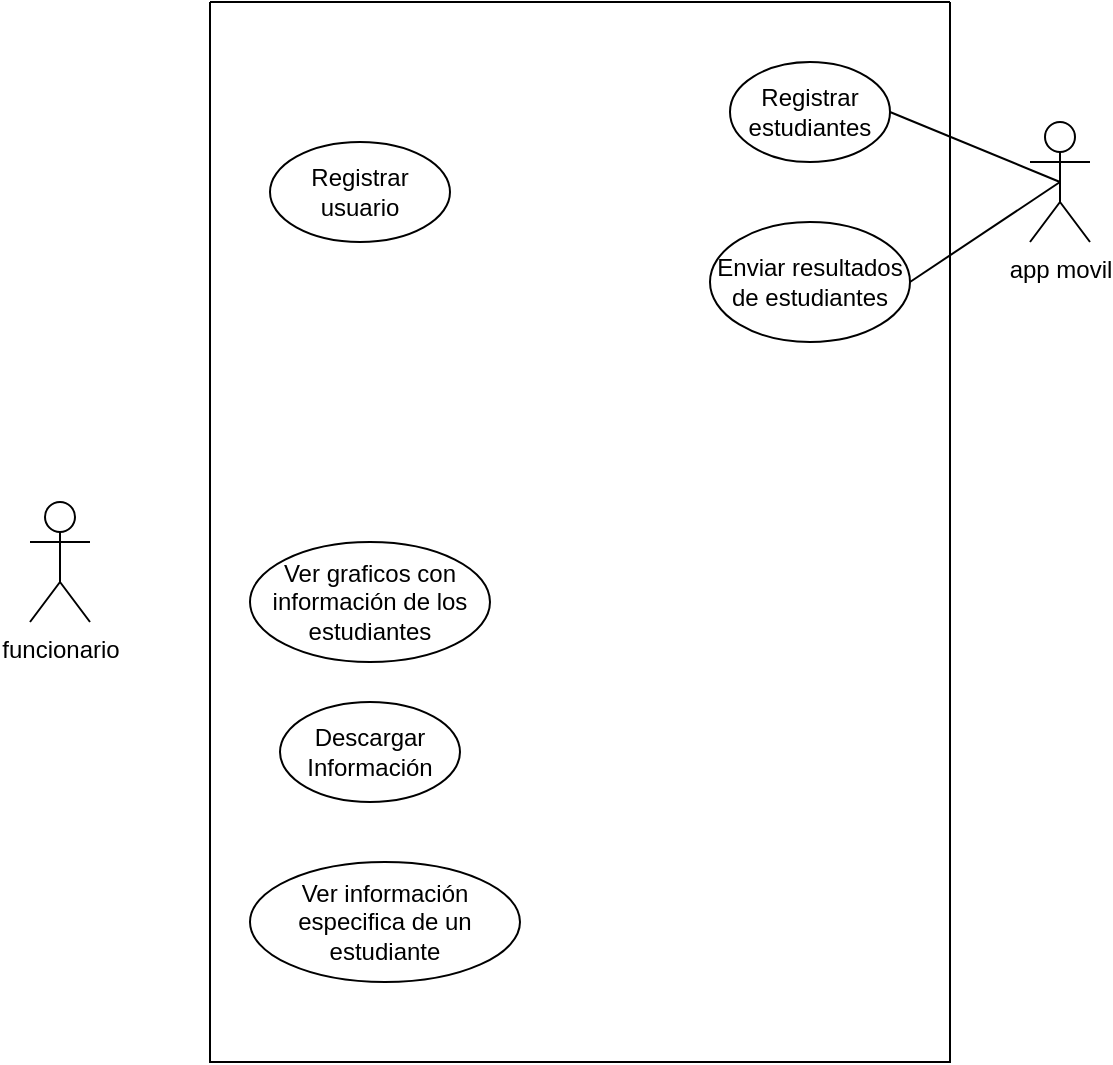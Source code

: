 <mxfile version="24.5.5" type="device" pages="4">
  <diagram name="Casos de Uso" id="rwVqQcGSeMi6LIKSYKp5">
    <mxGraphModel dx="1434" dy="754" grid="1" gridSize="10" guides="1" tooltips="1" connect="1" arrows="1" fold="1" page="1" pageScale="1" pageWidth="850" pageHeight="1100" math="0" shadow="0">
      <root>
        <mxCell id="0" />
        <mxCell id="1" parent="0" />
        <mxCell id="Yo0diX8_wTfVSnEAWruE-1" value="app movil&lt;br&gt;" style="shape=umlActor;verticalLabelPosition=bottom;verticalAlign=top;html=1;outlineConnect=0;" parent="1" vertex="1">
          <mxGeometry x="650" y="90" width="30" height="60" as="geometry" />
        </mxCell>
        <mxCell id="Yo0diX8_wTfVSnEAWruE-3" value="funcionario&lt;br&gt;" style="shape=umlActor;verticalLabelPosition=bottom;verticalAlign=top;html=1;outlineConnect=0;" parent="1" vertex="1">
          <mxGeometry x="150" y="280" width="30" height="60" as="geometry" />
        </mxCell>
        <mxCell id="Yo0diX8_wTfVSnEAWruE-4" value="" style="swimlane;startSize=0;" parent="1" vertex="1">
          <mxGeometry x="240" y="30" width="370" height="530" as="geometry" />
        </mxCell>
        <mxCell id="Yo0diX8_wTfVSnEAWruE-6" value="Registrar estudiantes" style="ellipse;whiteSpace=wrap;html=1;" parent="Yo0diX8_wTfVSnEAWruE-4" vertex="1">
          <mxGeometry x="260" y="30" width="80" height="50" as="geometry" />
        </mxCell>
        <mxCell id="Yo0diX8_wTfVSnEAWruE-7" value="Enviar resultados de estudiantes" style="ellipse;whiteSpace=wrap;html=1;" parent="Yo0diX8_wTfVSnEAWruE-4" vertex="1">
          <mxGeometry x="250" y="110" width="100" height="60" as="geometry" />
        </mxCell>
        <mxCell id="Yo0diX8_wTfVSnEAWruE-10" value="Registrar&lt;div&gt;usuario&lt;/div&gt;" style="ellipse;whiteSpace=wrap;html=1;" parent="Yo0diX8_wTfVSnEAWruE-4" vertex="1">
          <mxGeometry x="30" y="70" width="90" height="50" as="geometry" />
        </mxCell>
        <mxCell id="bxYPeCpVYEwiYOKak1IT-2" value="Ver graficos con información de los estudiantes" style="ellipse;whiteSpace=wrap;html=1;" vertex="1" parent="Yo0diX8_wTfVSnEAWruE-4">
          <mxGeometry x="20" y="270" width="120" height="60" as="geometry" />
        </mxCell>
        <mxCell id="bxYPeCpVYEwiYOKak1IT-3" value="Descargar Información" style="ellipse;whiteSpace=wrap;html=1;" vertex="1" parent="Yo0diX8_wTfVSnEAWruE-4">
          <mxGeometry x="35" y="350" width="90" height="50" as="geometry" />
        </mxCell>
        <mxCell id="bxYPeCpVYEwiYOKak1IT-4" value="Ver información especifica de un estudiante" style="ellipse;whiteSpace=wrap;html=1;" vertex="1" parent="Yo0diX8_wTfVSnEAWruE-4">
          <mxGeometry x="20" y="430" width="135" height="60" as="geometry" />
        </mxCell>
        <mxCell id="Yo0diX8_wTfVSnEAWruE-8" value="" style="endArrow=none;html=1;rounded=0;entryX=0.5;entryY=0.5;entryDx=0;entryDy=0;entryPerimeter=0;exitX=1;exitY=0.5;exitDx=0;exitDy=0;" parent="1" source="Yo0diX8_wTfVSnEAWruE-7" target="Yo0diX8_wTfVSnEAWruE-1" edge="1">
          <mxGeometry width="50" height="50" relative="1" as="geometry">
            <mxPoint x="440" y="250" as="sourcePoint" />
            <mxPoint x="490" y="200" as="targetPoint" />
          </mxGeometry>
        </mxCell>
        <mxCell id="Yo0diX8_wTfVSnEAWruE-9" value="" style="endArrow=none;html=1;rounded=0;entryX=0.5;entryY=0.5;entryDx=0;entryDy=0;entryPerimeter=0;exitX=1;exitY=0.5;exitDx=0;exitDy=0;" parent="1" source="Yo0diX8_wTfVSnEAWruE-6" target="Yo0diX8_wTfVSnEAWruE-1" edge="1">
          <mxGeometry width="50" height="50" relative="1" as="geometry">
            <mxPoint x="600" y="190" as="sourcePoint" />
            <mxPoint x="675" y="130" as="targetPoint" />
          </mxGeometry>
        </mxCell>
      </root>
    </mxGraphModel>
  </diagram>
  <diagram id="D9-TyB2NkuLLYHnGqgeJ" name="MER">
    <mxGraphModel dx="1367" dy="317" grid="1" gridSize="10" guides="1" tooltips="1" connect="1" arrows="1" fold="1" page="1" pageScale="1" pageWidth="827" pageHeight="1169" math="0" shadow="0">
      <root>
        <mxCell id="0" />
        <mxCell id="1" parent="0" />
        <mxCell id="_tTiy5UMwJFDo4vPP5Ci-2" value="Estudiante" style="rounded=1;whiteSpace=wrap;html=1;" vertex="1" parent="1">
          <mxGeometry x="320" y="325" width="100" height="40" as="geometry" />
        </mxCell>
        <mxCell id="_tTiy5UMwJFDo4vPP5Ci-3" value="App" style="rounded=1;whiteSpace=wrap;html=1;" vertex="1" parent="1">
          <mxGeometry x="650" y="325" width="100" height="40" as="geometry" />
        </mxCell>
        <mxCell id="_tTiy5UMwJFDo4vPP5Ci-4" value="Capitulo" style="rounded=1;whiteSpace=wrap;html=1;" vertex="1" parent="1">
          <mxGeometry x="980" y="325" width="100" height="40" as="geometry" />
        </mxCell>
        <mxCell id="_tTiy5UMwJFDo4vPP5Ci-6" value="Pregunta" style="rounded=1;whiteSpace=wrap;html=1;" vertex="1" parent="1">
          <mxGeometry x="980" y="510" width="100" height="40" as="geometry" />
        </mxCell>
        <mxCell id="_tTiy5UMwJFDo4vPP5Ci-7" value="Puntaje" style="rounded=1;whiteSpace=wrap;html=1;" vertex="1" parent="1">
          <mxGeometry x="320" y="510" width="100" height="40" as="geometry" />
        </mxCell>
        <mxCell id="b18a_00D_Y3r3EYs8vVv-1" value="pertenece a" style="rhombus;whiteSpace=wrap;html=1;" vertex="1" parent="1">
          <mxGeometry x="490" y="320" width="90" height="50" as="geometry" />
        </mxCell>
        <mxCell id="b18a_00D_Y3r3EYs8vVv-3" value="" style="endArrow=none;html=1;rounded=0;entryX=1;entryY=0.5;entryDx=0;entryDy=0;exitX=0;exitY=0.5;exitDx=0;exitDy=0;" edge="1" parent="1" source="b18a_00D_Y3r3EYs8vVv-1" target="_tTiy5UMwJFDo4vPP5Ci-2">
          <mxGeometry width="50" height="50" relative="1" as="geometry">
            <mxPoint x="380" y="625" as="sourcePoint" />
            <mxPoint x="430" y="575" as="targetPoint" />
          </mxGeometry>
        </mxCell>
        <mxCell id="b18a_00D_Y3r3EYs8vVv-4" value="" style="endArrow=none;html=1;rounded=0;entryX=1;entryY=0.5;entryDx=0;entryDy=0;exitX=0;exitY=0.5;exitDx=0;exitDy=0;" edge="1" parent="1" source="_tTiy5UMwJFDo4vPP5Ci-3" target="b18a_00D_Y3r3EYs8vVv-1">
          <mxGeometry width="50" height="50" relative="1" as="geometry">
            <mxPoint x="450" y="450" as="sourcePoint" />
            <mxPoint x="390" y="395" as="targetPoint" />
          </mxGeometry>
        </mxCell>
        <mxCell id="b18a_00D_Y3r3EYs8vVv-5" value="se divide en" style="rhombus;whiteSpace=wrap;html=1;" vertex="1" parent="1">
          <mxGeometry x="817" y="320" width="90" height="50" as="geometry" />
        </mxCell>
        <mxCell id="b18a_00D_Y3r3EYs8vVv-6" value="" style="endArrow=none;html=1;rounded=0;entryX=0;entryY=0.5;entryDx=0;entryDy=0;exitX=1;exitY=0.5;exitDx=0;exitDy=0;" edge="1" parent="1" source="b18a_00D_Y3r3EYs8vVv-5" target="_tTiy5UMwJFDo4vPP5Ci-4">
          <mxGeometry width="50" height="50" relative="1" as="geometry">
            <mxPoint x="480" y="760" as="sourcePoint" />
            <mxPoint x="500" y="490" as="targetPoint" />
          </mxGeometry>
        </mxCell>
        <mxCell id="b18a_00D_Y3r3EYs8vVv-7" value="" style="endArrow=none;html=1;rounded=0;entryX=0;entryY=0.5;entryDx=0;entryDy=0;exitX=1;exitY=0.5;exitDx=0;exitDy=0;" edge="1" parent="1" target="b18a_00D_Y3r3EYs8vVv-5" source="_tTiy5UMwJFDo4vPP5Ci-3">
          <mxGeometry width="50" height="50" relative="1" as="geometry">
            <mxPoint x="750" y="600" as="sourcePoint" />
            <mxPoint x="490" y="530" as="targetPoint" />
          </mxGeometry>
        </mxCell>
        <mxCell id="b18a_00D_Y3r3EYs8vVv-8" value="posee" style="rhombus;whiteSpace=wrap;html=1;" vertex="1" parent="1">
          <mxGeometry x="985" y="410" width="90" height="50" as="geometry" />
        </mxCell>
        <mxCell id="b18a_00D_Y3r3EYs8vVv-9" value="" style="endArrow=none;html=1;rounded=0;entryX=0.5;entryY=0;entryDx=0;entryDy=0;exitX=0.5;exitY=1;exitDx=0;exitDy=0;" edge="1" parent="1" source="b18a_00D_Y3r3EYs8vVv-8" target="_tTiy5UMwJFDo4vPP5Ci-6">
          <mxGeometry width="50" height="50" relative="1" as="geometry">
            <mxPoint x="230" y="760" as="sourcePoint" />
            <mxPoint x="250" y="490" as="targetPoint" />
          </mxGeometry>
        </mxCell>
        <mxCell id="b18a_00D_Y3r3EYs8vVv-10" value="" style="endArrow=none;html=1;rounded=0;entryX=0.5;entryY=0;entryDx=0;entryDy=0;exitX=0.5;exitY=1;exitDx=0;exitDy=0;" edge="1" parent="1" target="b18a_00D_Y3r3EYs8vVv-8" source="_tTiy5UMwJFDo4vPP5Ci-4">
          <mxGeometry width="50" height="50" relative="1" as="geometry">
            <mxPoint x="500" y="600" as="sourcePoint" />
            <mxPoint x="240" y="530" as="targetPoint" />
          </mxGeometry>
        </mxCell>
        <mxCell id="b18a_00D_Y3r3EYs8vVv-11" value="tiene asociado" style="rhombus;whiteSpace=wrap;html=1;" vertex="1" parent="1">
          <mxGeometry x="645" y="505" width="110" height="50" as="geometry" />
        </mxCell>
        <mxCell id="b18a_00D_Y3r3EYs8vVv-12" value="" style="endArrow=none;html=1;rounded=0;entryX=1;entryY=0.5;entryDx=0;entryDy=0;exitX=0;exitY=0.5;exitDx=0;exitDy=0;" edge="1" parent="1" source="b18a_00D_Y3r3EYs8vVv-11" target="_tTiy5UMwJFDo4vPP5Ci-7">
          <mxGeometry width="50" height="50" relative="1" as="geometry">
            <mxPoint x="-70" y="855" as="sourcePoint" />
            <mxPoint x="-50" y="585" as="targetPoint" />
          </mxGeometry>
        </mxCell>
        <mxCell id="b18a_00D_Y3r3EYs8vVv-13" value="" style="endArrow=none;html=1;rounded=0;entryX=1;entryY=0.5;entryDx=0;entryDy=0;exitX=0;exitY=0.5;exitDx=0;exitDy=0;" edge="1" parent="1" target="b18a_00D_Y3r3EYs8vVv-11" source="_tTiy5UMwJFDo4vPP5Ci-6">
          <mxGeometry width="50" height="50" relative="1" as="geometry">
            <mxPoint x="200" y="695" as="sourcePoint" />
            <mxPoint x="-60" y="625" as="targetPoint" />
          </mxGeometry>
        </mxCell>
        <mxCell id="b18a_00D_Y3r3EYs8vVv-14" value="tiene" style="rhombus;whiteSpace=wrap;html=1;" vertex="1" parent="1">
          <mxGeometry x="325" y="410" width="90" height="50" as="geometry" />
        </mxCell>
        <mxCell id="b18a_00D_Y3r3EYs8vVv-15" value="" style="endArrow=none;html=1;rounded=0;exitX=0.5;exitY=1;exitDx=0;exitDy=0;entryX=0.5;entryY=0;entryDx=0;entryDy=0;" edge="1" parent="1" source="b18a_00D_Y3r3EYs8vVv-14" target="_tTiy5UMwJFDo4vPP5Ci-7">
          <mxGeometry width="50" height="50" relative="1" as="geometry">
            <mxPoint x="70" y="595" as="sourcePoint" />
            <mxPoint x="90" y="325" as="targetPoint" />
          </mxGeometry>
        </mxCell>
        <mxCell id="b18a_00D_Y3r3EYs8vVv-16" value="" style="endArrow=none;html=1;rounded=0;entryX=0.5;entryY=0;entryDx=0;entryDy=0;exitX=0.5;exitY=1;exitDx=0;exitDy=0;" edge="1" parent="1" target="b18a_00D_Y3r3EYs8vVv-14" source="_tTiy5UMwJFDo4vPP5Ci-2">
          <mxGeometry width="50" height="50" relative="1" as="geometry">
            <mxPoint x="340" y="435" as="sourcePoint" />
            <mxPoint x="80" y="365" as="targetPoint" />
          </mxGeometry>
        </mxCell>
        <mxCell id="b18a_00D_Y3r3EYs8vVv-18" value="" style="ellipse;whiteSpace=wrap;html=1;aspect=fixed;shadow=0;strokeColor=default;fillColor=#000000;" vertex="1" parent="1">
          <mxGeometry x="-20" y="70" width="15" height="15" as="geometry" />
        </mxCell>
        <mxCell id="b18a_00D_Y3r3EYs8vVv-21" value="" style="ellipse;whiteSpace=wrap;html=1;aspect=fixed;shadow=0;strokeColor=default;fillColor=#FFFFFF;" vertex="1" parent="1">
          <mxGeometry x="17.5" y="70" width="15" height="15" as="geometry" />
        </mxCell>
        <mxCell id="b18a_00D_Y3r3EYs8vVv-24" value="id" style="text;html=1;align=center;verticalAlign=middle;resizable=0;points=[];autosize=1;strokeColor=none;fillColor=none;" vertex="1" parent="1">
          <mxGeometry x="-30" y="45" width="30" height="30" as="geometry" />
        </mxCell>
        <mxCell id="b18a_00D_Y3r3EYs8vVv-26" value="nombre" style="text;html=1;align=center;verticalAlign=middle;resizable=0;points=[];autosize=1;strokeColor=none;fillColor=none;" vertex="1" parent="1">
          <mxGeometry x="-5" y="45" width="60" height="30" as="geometry" />
        </mxCell>
        <mxCell id="b18a_00D_Y3r3EYs8vVv-27" value="" style="ellipse;whiteSpace=wrap;html=1;aspect=fixed;shadow=0;strokeColor=default;fillColor=#FFFFFF;" vertex="1" parent="1">
          <mxGeometry x="57.5" y="70" width="15" height="15" as="geometry" />
        </mxCell>
        <mxCell id="b18a_00D_Y3r3EYs8vVv-28" value="email" style="text;html=1;align=center;verticalAlign=middle;resizable=0;points=[];autosize=1;strokeColor=none;fillColor=none;" vertex="1" parent="1">
          <mxGeometry x="40" y="45" width="50" height="30" as="geometry" />
        </mxCell>
        <mxCell id="b18a_00D_Y3r3EYs8vVv-31" value="" style="endArrow=none;html=1;rounded=0;entryX=0.5;entryY=1;entryDx=0;entryDy=0;exitX=0.602;exitY=0;exitDx=0;exitDy=0;exitPerimeter=0;" edge="1" parent="1" source="b18a_00D_Y3r3EYs8vVv-45" target="b18a_00D_Y3r3EYs8vVv-27">
          <mxGeometry width="50" height="50" relative="1" as="geometry">
            <mxPoint x="110" y="120" as="sourcePoint" />
            <mxPoint x="100" y="140" as="targetPoint" />
          </mxGeometry>
        </mxCell>
        <mxCell id="b18a_00D_Y3r3EYs8vVv-32" value="" style="endArrow=none;html=1;rounded=0;entryX=0.5;entryY=1;entryDx=0;entryDy=0;exitX=0.402;exitY=0;exitDx=0;exitDy=0;exitPerimeter=0;" edge="1" parent="1" source="b18a_00D_Y3r3EYs8vVv-45" target="b18a_00D_Y3r3EYs8vVv-21">
          <mxGeometry width="50" height="50" relative="1" as="geometry">
            <mxPoint x="40" y="130" as="sourcePoint" />
            <mxPoint x="103" y="95" as="targetPoint" />
          </mxGeometry>
        </mxCell>
        <mxCell id="b18a_00D_Y3r3EYs8vVv-33" value="" style="endArrow=none;html=1;rounded=0;entryX=0.5;entryY=1;entryDx=0;entryDy=0;exitX=0.202;exitY=0;exitDx=0;exitDy=0;exitPerimeter=0;" edge="1" parent="1" source="b18a_00D_Y3r3EYs8vVv-45" target="b18a_00D_Y3r3EYs8vVv-18">
          <mxGeometry width="50" height="50" relative="1" as="geometry">
            <mxPoint x="-20" y="130" as="sourcePoint" />
            <mxPoint x="113" y="105" as="targetPoint" />
          </mxGeometry>
        </mxCell>
        <mxCell id="b18a_00D_Y3r3EYs8vVv-34" value="" style="ellipse;whiteSpace=wrap;html=1;aspect=fixed;shadow=0;strokeColor=default;fillColor=#000000;" vertex="1" parent="1">
          <mxGeometry x="650" y="255" width="15" height="15" as="geometry" />
        </mxCell>
        <mxCell id="b18a_00D_Y3r3EYs8vVv-35" value="" style="ellipse;whiteSpace=wrap;html=1;aspect=fixed;shadow=0;strokeColor=default;fillColor=#FFFFFF;" vertex="1" parent="1">
          <mxGeometry x="732.5" y="255" width="15" height="15" as="geometry" />
        </mxCell>
        <mxCell id="b18a_00D_Y3r3EYs8vVv-36" value="id" style="text;html=1;align=center;verticalAlign=middle;resizable=0;points=[];autosize=1;strokeColor=none;fillColor=none;" vertex="1" parent="1">
          <mxGeometry x="640" y="230" width="30" height="30" as="geometry" />
        </mxCell>
        <mxCell id="b18a_00D_Y3r3EYs8vVv-37" value="nombre" style="text;html=1;align=center;verticalAlign=middle;resizable=0;points=[];autosize=1;strokeColor=none;fillColor=none;" vertex="1" parent="1">
          <mxGeometry x="710" y="230" width="60" height="30" as="geometry" />
        </mxCell>
        <mxCell id="b18a_00D_Y3r3EYs8vVv-41" value="" style="endArrow=none;html=1;rounded=0;entryX=0.5;entryY=1;entryDx=0;entryDy=0;exitX=0.75;exitY=0;exitDx=0;exitDy=0;" edge="1" parent="1" target="b18a_00D_Y3r3EYs8vVv-35" source="_tTiy5UMwJFDo4vPP5Ci-3">
          <mxGeometry width="50" height="50" relative="1" as="geometry">
            <mxPoint x="680" y="300" as="sourcePoint" />
            <mxPoint x="743" y="255" as="targetPoint" />
          </mxGeometry>
        </mxCell>
        <mxCell id="b18a_00D_Y3r3EYs8vVv-42" value="" style="endArrow=none;html=1;rounded=0;entryX=0.5;entryY=1;entryDx=0;entryDy=0;exitX=0.25;exitY=0;exitDx=0;exitDy=0;" edge="1" parent="1" target="b18a_00D_Y3r3EYs8vVv-34" source="_tTiy5UMwJFDo4vPP5Ci-3">
          <mxGeometry width="50" height="50" relative="1" as="geometry">
            <mxPoint x="655" y="300" as="sourcePoint" />
            <mxPoint x="753" y="265" as="targetPoint" />
          </mxGeometry>
        </mxCell>
        <mxCell id="b18a_00D_Y3r3EYs8vVv-45" value="Usuario" style="rounded=1;whiteSpace=wrap;html=1;" vertex="1" parent="1">
          <mxGeometry x="-10" y="140" width="100" height="40" as="geometry" />
        </mxCell>
        <mxCell id="b18a_00D_Y3r3EYs8vVv-46" value="Aula" style="rounded=1;whiteSpace=wrap;html=1;" vertex="1" parent="1">
          <mxGeometry x="-10" y="325" width="100" height="40" as="geometry" />
        </mxCell>
        <mxCell id="b18a_00D_Y3r3EYs8vVv-50" value="agrupa a" style="rhombus;whiteSpace=wrap;html=1;" vertex="1" parent="1">
          <mxGeometry x="160" y="320" width="90" height="50" as="geometry" />
        </mxCell>
        <mxCell id="b18a_00D_Y3r3EYs8vVv-51" value="" style="endArrow=none;html=1;rounded=0;exitX=0;exitY=0.5;exitDx=0;exitDy=0;entryX=1;entryY=0.5;entryDx=0;entryDy=0;" edge="1" parent="1" source="b18a_00D_Y3r3EYs8vVv-50" target="b18a_00D_Y3r3EYs8vVv-46">
          <mxGeometry width="50" height="50" relative="1" as="geometry">
            <mxPoint x="50" y="625" as="sourcePoint" />
            <mxPoint x="130" y="320" as="targetPoint" />
          </mxGeometry>
        </mxCell>
        <mxCell id="b18a_00D_Y3r3EYs8vVv-52" value="" style="endArrow=none;html=1;rounded=0;entryX=1;entryY=0.5;entryDx=0;entryDy=0;exitX=0;exitY=0.5;exitDx=0;exitDy=0;" edge="1" parent="1" target="b18a_00D_Y3r3EYs8vVv-50" source="_tTiy5UMwJFDo4vPP5Ci-2">
          <mxGeometry width="50" height="50" relative="1" as="geometry">
            <mxPoint x="300" y="320" as="sourcePoint" />
            <mxPoint x="60" y="395" as="targetPoint" />
          </mxGeometry>
        </mxCell>
        <mxCell id="b18a_00D_Y3r3EYs8vVv-53" value="crea" style="rhombus;whiteSpace=wrap;html=1;" vertex="1" parent="1">
          <mxGeometry x="-5" y="225" width="90" height="50" as="geometry" />
        </mxCell>
        <mxCell id="b18a_00D_Y3r3EYs8vVv-54" value="" style="endArrow=none;html=1;rounded=0;exitX=0.5;exitY=1;exitDx=0;exitDy=0;entryX=0.5;entryY=0;entryDx=0;entryDy=0;" edge="1" parent="1" source="b18a_00D_Y3r3EYs8vVv-53" target="b18a_00D_Y3r3EYs8vVv-46">
          <mxGeometry width="50" height="50" relative="1" as="geometry">
            <mxPoint x="-260" y="410" as="sourcePoint" />
            <mxPoint y="300" as="targetPoint" />
          </mxGeometry>
        </mxCell>
        <mxCell id="b18a_00D_Y3r3EYs8vVv-55" value="" style="endArrow=none;html=1;rounded=0;entryX=0.5;entryY=0;entryDx=0;entryDy=0;exitX=0.5;exitY=1;exitDx=0;exitDy=0;" edge="1" parent="1" target="b18a_00D_Y3r3EYs8vVv-53" source="b18a_00D_Y3r3EYs8vVv-45">
          <mxGeometry width="50" height="50" relative="1" as="geometry">
            <mxPoint x="40" y="180" as="sourcePoint" />
            <mxPoint x="-250" y="180" as="targetPoint" />
          </mxGeometry>
        </mxCell>
        <mxCell id="b18a_00D_Y3r3EYs8vVv-56" value="1..1" style="text;html=1;align=center;verticalAlign=middle;resizable=0;points=[];autosize=1;strokeColor=none;fillColor=none;" vertex="1" parent="1">
          <mxGeometry x="40" y="178" width="40" height="30" as="geometry" />
        </mxCell>
        <mxCell id="b18a_00D_Y3r3EYs8vVv-57" value="0..n" style="text;html=1;align=center;verticalAlign=middle;resizable=0;points=[];autosize=1;strokeColor=none;fillColor=none;" vertex="1" parent="1">
          <mxGeometry x="40" y="295" width="40" height="30" as="geometry" />
        </mxCell>
        <mxCell id="b18a_00D_Y3r3EYs8vVv-58" value="0..n" style="text;html=1;align=center;verticalAlign=middle;resizable=0;points=[];autosize=1;strokeColor=none;fillColor=none;" vertex="1" parent="1">
          <mxGeometry x="90" y="320" width="40" height="30" as="geometry" />
        </mxCell>
        <mxCell id="b18a_00D_Y3r3EYs8vVv-59" value="0..n" style="text;html=1;align=center;verticalAlign=middle;resizable=0;points=[];autosize=1;strokeColor=none;fillColor=none;" vertex="1" parent="1">
          <mxGeometry x="280" y="320" width="40" height="30" as="geometry" />
        </mxCell>
        <mxCell id="b18a_00D_Y3r3EYs8vVv-60" value="1..1" style="text;html=1;align=center;verticalAlign=middle;resizable=0;points=[];autosize=1;strokeColor=none;fillColor=none;" vertex="1" parent="1">
          <mxGeometry x="610" y="320" width="40" height="30" as="geometry" />
        </mxCell>
        <mxCell id="b18a_00D_Y3r3EYs8vVv-61" value="0..n" style="text;html=1;align=center;verticalAlign=middle;resizable=0;points=[];autosize=1;strokeColor=none;fillColor=none;" vertex="1" parent="1">
          <mxGeometry x="420" y="320" width="40" height="30" as="geometry" />
        </mxCell>
        <mxCell id="b18a_00D_Y3r3EYs8vVv-62" value="1..1" style="text;html=1;align=center;verticalAlign=middle;resizable=0;points=[];autosize=1;strokeColor=none;fillColor=none;" vertex="1" parent="1">
          <mxGeometry x="750" y="320" width="40" height="30" as="geometry" />
        </mxCell>
        <mxCell id="b18a_00D_Y3r3EYs8vVv-63" value="0..n" style="text;html=1;align=center;verticalAlign=middle;resizable=0;points=[];autosize=1;strokeColor=none;fillColor=none;" vertex="1" parent="1">
          <mxGeometry x="940" y="320" width="40" height="30" as="geometry" />
        </mxCell>
        <mxCell id="b18a_00D_Y3r3EYs8vVv-64" value="1..1" style="text;html=1;align=center;verticalAlign=middle;resizable=0;points=[];autosize=1;strokeColor=none;fillColor=none;" vertex="1" parent="1">
          <mxGeometry x="1030" y="365" width="40" height="30" as="geometry" />
        </mxCell>
        <mxCell id="b18a_00D_Y3r3EYs8vVv-65" value="0..n" style="text;html=1;align=center;verticalAlign=middle;resizable=0;points=[];autosize=1;strokeColor=none;fillColor=none;" vertex="1" parent="1">
          <mxGeometry x="1030" y="480" width="40" height="30" as="geometry" />
        </mxCell>
        <mxCell id="b18a_00D_Y3r3EYs8vVv-66" value="1..1" style="text;html=1;align=center;verticalAlign=middle;resizable=0;points=[];autosize=1;strokeColor=none;fillColor=none;" vertex="1" parent="1">
          <mxGeometry x="940" y="525" width="40" height="30" as="geometry" />
        </mxCell>
        <mxCell id="b18a_00D_Y3r3EYs8vVv-67" value="0..n" style="text;html=1;align=center;verticalAlign=middle;resizable=0;points=[];autosize=1;strokeColor=none;fillColor=none;" vertex="1" parent="1">
          <mxGeometry x="420" y="525" width="40" height="30" as="geometry" />
        </mxCell>
        <mxCell id="b18a_00D_Y3r3EYs8vVv-79" value="" style="ellipse;whiteSpace=wrap;html=1;aspect=fixed;shadow=0;strokeColor=default;fillColor=#FFFFFF;" vertex="1" parent="1">
          <mxGeometry x="90" y="70" width="15" height="15" as="geometry" />
        </mxCell>
        <mxCell id="b18a_00D_Y3r3EYs8vVv-80" value="password" style="text;html=1;align=center;verticalAlign=middle;resizable=0;points=[];autosize=1;strokeColor=none;fillColor=none;" vertex="1" parent="1">
          <mxGeometry x="75" y="45" width="70" height="30" as="geometry" />
        </mxCell>
        <mxCell id="b18a_00D_Y3r3EYs8vVv-81" value="" style="endArrow=none;html=1;rounded=0;entryX=0.5;entryY=1;entryDx=0;entryDy=0;exitX=0.795;exitY=0;exitDx=0;exitDy=0;exitPerimeter=0;" edge="1" parent="1" target="b18a_00D_Y3r3EYs8vVv-79" source="b18a_00D_Y3r3EYs8vVv-45">
          <mxGeometry width="50" height="50" relative="1" as="geometry">
            <mxPoint x="82.5" y="140" as="sourcePoint" />
            <mxPoint x="132.5" y="140" as="targetPoint" />
          </mxGeometry>
        </mxCell>
        <mxCell id="b18a_00D_Y3r3EYs8vVv-82" value="" style="ellipse;whiteSpace=wrap;html=1;aspect=fixed;shadow=0;strokeColor=default;fillColor=#000000;" vertex="1" parent="1">
          <mxGeometry x="-10" y="415" width="15" height="15" as="geometry" />
        </mxCell>
        <mxCell id="b18a_00D_Y3r3EYs8vVv-83" value="" style="ellipse;whiteSpace=wrap;html=1;aspect=fixed;shadow=0;strokeColor=default;fillColor=#FFFFFF;" vertex="1" parent="1">
          <mxGeometry x="70" y="415" width="15" height="15" as="geometry" />
        </mxCell>
        <mxCell id="b18a_00D_Y3r3EYs8vVv-84" value="id" style="text;html=1;align=center;verticalAlign=middle;resizable=0;points=[];autosize=1;strokeColor=none;fillColor=none;" vertex="1" parent="1">
          <mxGeometry x="-25" y="430" width="30" height="30" as="geometry" />
        </mxCell>
        <mxCell id="b18a_00D_Y3r3EYs8vVv-85" value="nombre" style="text;html=1;align=center;verticalAlign=middle;resizable=0;points=[];autosize=1;strokeColor=none;fillColor=none;" vertex="1" parent="1">
          <mxGeometry x="55" y="430" width="60" height="30" as="geometry" />
        </mxCell>
        <mxCell id="b18a_00D_Y3r3EYs8vVv-86" value="" style="endArrow=none;html=1;rounded=0;entryX=0.75;entryY=1;entryDx=0;entryDy=0;exitX=0.5;exitY=0;exitDx=0;exitDy=0;" edge="1" parent="1" target="b18a_00D_Y3r3EYs8vVv-46" source="b18a_00D_Y3r3EYs8vVv-83">
          <mxGeometry width="50" height="50" relative="1" as="geometry">
            <mxPoint x="53" y="450" as="sourcePoint" />
            <mxPoint x="80" y="380" as="targetPoint" />
          </mxGeometry>
        </mxCell>
        <mxCell id="b18a_00D_Y3r3EYs8vVv-87" value="" style="endArrow=none;html=1;rounded=0;entryX=0.25;entryY=1;entryDx=0;entryDy=0;exitX=0.5;exitY=0;exitDx=0;exitDy=0;" edge="1" parent="1" target="b18a_00D_Y3r3EYs8vVv-46" source="b18a_00D_Y3r3EYs8vVv-82">
          <mxGeometry width="50" height="50" relative="1" as="geometry">
            <mxPoint y="420" as="sourcePoint" />
            <mxPoint x="-10" y="390" as="targetPoint" />
          </mxGeometry>
        </mxCell>
        <mxCell id="b18a_00D_Y3r3EYs8vVv-89" value="" style="ellipse;whiteSpace=wrap;html=1;aspect=fixed;shadow=0;strokeColor=default;fillColor=#000000;" vertex="1" parent="1">
          <mxGeometry x="315" y="255" width="15" height="15" as="geometry" />
        </mxCell>
        <mxCell id="b18a_00D_Y3r3EYs8vVv-90" value="" style="ellipse;whiteSpace=wrap;html=1;aspect=fixed;shadow=0;strokeColor=default;fillColor=#FFFFFF;" vertex="1" parent="1">
          <mxGeometry x="362.5" y="255" width="15" height="15" as="geometry" />
        </mxCell>
        <mxCell id="b18a_00D_Y3r3EYs8vVv-91" value="id" style="text;html=1;align=center;verticalAlign=middle;resizable=0;points=[];autosize=1;strokeColor=none;fillColor=none;" vertex="1" parent="1">
          <mxGeometry x="305" y="230" width="30" height="30" as="geometry" />
        </mxCell>
        <mxCell id="b18a_00D_Y3r3EYs8vVv-92" value="nombre" style="text;html=1;align=center;verticalAlign=middle;resizable=0;points=[];autosize=1;strokeColor=none;fillColor=none;" vertex="1" parent="1">
          <mxGeometry x="340" y="230" width="60" height="30" as="geometry" />
        </mxCell>
        <mxCell id="b18a_00D_Y3r3EYs8vVv-93" value="" style="endArrow=none;html=1;rounded=0;entryX=0.5;entryY=1;entryDx=0;entryDy=0;exitX=0.5;exitY=0;exitDx=0;exitDy=0;" edge="1" parent="1" target="b18a_00D_Y3r3EYs8vVv-90" source="_tTiy5UMwJFDo4vPP5Ci-2">
          <mxGeometry width="50" height="50" relative="1" as="geometry">
            <mxPoint x="390" y="325" as="sourcePoint" />
            <mxPoint x="408" y="255" as="targetPoint" />
          </mxGeometry>
        </mxCell>
        <mxCell id="b18a_00D_Y3r3EYs8vVv-94" value="" style="endArrow=none;html=1;rounded=0;entryX=0.5;entryY=1;entryDx=0;entryDy=0;exitX=0.25;exitY=0;exitDx=0;exitDy=0;" edge="1" parent="1" target="b18a_00D_Y3r3EYs8vVv-89">
          <mxGeometry width="50" height="50" relative="1" as="geometry">
            <mxPoint x="340" y="325" as="sourcePoint" />
            <mxPoint x="418" y="265" as="targetPoint" />
          </mxGeometry>
        </mxCell>
        <mxCell id="b18a_00D_Y3r3EYs8vVv-95" value="" style="ellipse;whiteSpace=wrap;html=1;aspect=fixed;shadow=0;strokeColor=default;fillColor=#FFFFFF;" vertex="1" parent="1">
          <mxGeometry x="406.5" y="255" width="15" height="15" as="geometry" />
        </mxCell>
        <mxCell id="b18a_00D_Y3r3EYs8vVv-96" value="edad" style="text;html=1;align=center;verticalAlign=middle;resizable=0;points=[];autosize=1;strokeColor=none;fillColor=none;" vertex="1" parent="1">
          <mxGeometry x="389" y="230" width="50" height="30" as="geometry" />
        </mxCell>
        <mxCell id="b18a_00D_Y3r3EYs8vVv-97" value="" style="endArrow=none;html=1;rounded=0;entryX=0.5;entryY=1;entryDx=0;entryDy=0;exitX=0.75;exitY=0;exitDx=0;exitDy=0;" edge="1" parent="1" target="b18a_00D_Y3r3EYs8vVv-95" source="_tTiy5UMwJFDo4vPP5Ci-2">
          <mxGeometry width="50" height="50" relative="1" as="geometry">
            <mxPoint x="420" y="320" as="sourcePoint" />
            <mxPoint x="458" y="250" as="targetPoint" />
          </mxGeometry>
        </mxCell>
        <mxCell id="b18a_00D_Y3r3EYs8vVv-104" value="" style="ellipse;whiteSpace=wrap;html=1;aspect=fixed;shadow=0;strokeColor=default;fillColor=#000000;" vertex="1" parent="1">
          <mxGeometry x="290" y="600" width="15" height="15" as="geometry" />
        </mxCell>
        <mxCell id="b18a_00D_Y3r3EYs8vVv-105" value="" style="ellipse;whiteSpace=wrap;html=1;aspect=fixed;shadow=0;strokeColor=default;fillColor=#FFFFFF;" vertex="1" parent="1">
          <mxGeometry x="325" y="600" width="15" height="15" as="geometry" />
        </mxCell>
        <mxCell id="b18a_00D_Y3r3EYs8vVv-106" value="id" style="text;html=1;align=center;verticalAlign=middle;resizable=0;points=[];autosize=1;strokeColor=none;fillColor=none;" vertex="1" parent="1">
          <mxGeometry x="260" y="592.5" width="30" height="30" as="geometry" />
        </mxCell>
        <mxCell id="b18a_00D_Y3r3EYs8vVv-107" value="respuesta" style="text;html=1;align=center;verticalAlign=middle;resizable=0;points=[];autosize=1;strokeColor=none;fillColor=none;" vertex="1" parent="1">
          <mxGeometry x="270" y="610" width="80" height="30" as="geometry" />
        </mxCell>
        <mxCell id="b18a_00D_Y3r3EYs8vVv-108" value="" style="endArrow=none;html=1;rounded=0;entryX=0.25;entryY=1;entryDx=0;entryDy=0;exitX=0.5;exitY=0;exitDx=0;exitDy=0;" edge="1" parent="1" source="b18a_00D_Y3r3EYs8vVv-105" target="_tTiy5UMwJFDo4vPP5Ci-7">
          <mxGeometry width="50" height="50" relative="1" as="geometry">
            <mxPoint x="368" y="635" as="sourcePoint" />
            <mxPoint x="380" y="550" as="targetPoint" />
          </mxGeometry>
        </mxCell>
        <mxCell id="b18a_00D_Y3r3EYs8vVv-109" value="" style="endArrow=none;html=1;rounded=0;entryX=0.25;entryY=1;entryDx=0;entryDy=0;exitX=0.5;exitY=0;exitDx=0;exitDy=0;" edge="1" parent="1" source="b18a_00D_Y3r3EYs8vVv-104">
          <mxGeometry width="50" height="50" relative="1" as="geometry">
            <mxPoint x="315" y="605" as="sourcePoint" />
            <mxPoint x="330" y="550" as="targetPoint" />
          </mxGeometry>
        </mxCell>
        <mxCell id="b18a_00D_Y3r3EYs8vVv-119" value="" style="ellipse;whiteSpace=wrap;html=1;aspect=fixed;shadow=0;strokeColor=default;fillColor=#FFFFFF;" vertex="1" parent="1">
          <mxGeometry x="362.5" y="600" width="15" height="15" as="geometry" />
        </mxCell>
        <mxCell id="b18a_00D_Y3r3EYs8vVv-120" value="segundos" style="text;html=1;align=center;verticalAlign=middle;resizable=0;points=[];autosize=1;strokeColor=none;fillColor=none;" vertex="1" parent="1">
          <mxGeometry x="334" y="610" width="80" height="30" as="geometry" />
        </mxCell>
        <mxCell id="b18a_00D_Y3r3EYs8vVv-121" value="" style="endArrow=none;html=1;rounded=0;entryX=0.5;entryY=1;entryDx=0;entryDy=0;exitX=0.5;exitY=0;exitDx=0;exitDy=0;" edge="1" parent="1" source="b18a_00D_Y3r3EYs8vVv-119" target="_tTiy5UMwJFDo4vPP5Ci-7">
          <mxGeometry width="50" height="50" relative="1" as="geometry">
            <mxPoint x="408" y="675" as="sourcePoint" />
            <mxPoint x="420" y="590" as="targetPoint" />
          </mxGeometry>
        </mxCell>
        <mxCell id="b18a_00D_Y3r3EYs8vVv-122" value="" style="ellipse;whiteSpace=wrap;html=1;aspect=fixed;shadow=0;strokeColor=default;fillColor=#FFFFFF;" vertex="1" parent="1">
          <mxGeometry x="406.5" y="600" width="15" height="15" as="geometry" />
        </mxCell>
        <mxCell id="b18a_00D_Y3r3EYs8vVv-123" value="esCorrecta?" style="text;html=1;align=center;verticalAlign=middle;resizable=0;points=[];autosize=1;strokeColor=none;fillColor=none;" vertex="1" parent="1">
          <mxGeometry x="395" y="610" width="90" height="30" as="geometry" />
        </mxCell>
        <mxCell id="b18a_00D_Y3r3EYs8vVv-124" value="" style="endArrow=none;html=1;rounded=0;entryX=0.75;entryY=1;entryDx=0;entryDy=0;exitX=0.5;exitY=0;exitDx=0;exitDy=0;" edge="1" parent="1" source="b18a_00D_Y3r3EYs8vVv-122" target="_tTiy5UMwJFDo4vPP5Ci-7">
          <mxGeometry width="50" height="50" relative="1" as="geometry">
            <mxPoint x="418" y="685" as="sourcePoint" />
            <mxPoint x="430" y="600" as="targetPoint" />
          </mxGeometry>
        </mxCell>
        <mxCell id="b18a_00D_Y3r3EYs8vVv-125" value="" style="ellipse;whiteSpace=wrap;html=1;aspect=fixed;shadow=0;strokeColor=default;fillColor=#FFFFFF;" vertex="1" parent="1">
          <mxGeometry x="445" y="600" width="15" height="15" as="geometry" />
        </mxCell>
        <mxCell id="b18a_00D_Y3r3EYs8vVv-126" value="fecha" style="text;html=1;align=center;verticalAlign=middle;resizable=0;points=[];autosize=1;strokeColor=none;fillColor=none;" vertex="1" parent="1">
          <mxGeometry x="460" y="592.5" width="50" height="30" as="geometry" />
        </mxCell>
        <mxCell id="b18a_00D_Y3r3EYs8vVv-127" value="" style="endArrow=none;html=1;rounded=0;entryX=1;entryY=1;entryDx=0;entryDy=0;exitX=0.5;exitY=0;exitDx=0;exitDy=0;" edge="1" parent="1" source="b18a_00D_Y3r3EYs8vVv-125" target="_tTiy5UMwJFDo4vPP5Ci-7">
          <mxGeometry width="50" height="50" relative="1" as="geometry">
            <mxPoint x="468" y="665" as="sourcePoint" />
            <mxPoint x="460" y="520" as="targetPoint" />
          </mxGeometry>
        </mxCell>
        <mxCell id="b18a_00D_Y3r3EYs8vVv-128" value="" style="ellipse;whiteSpace=wrap;html=1;aspect=fixed;shadow=0;strokeColor=default;fillColor=#000000;" vertex="1" parent="1">
          <mxGeometry x="985" y="600" width="15" height="15" as="geometry" />
        </mxCell>
        <mxCell id="b18a_00D_Y3r3EYs8vVv-129" value="" style="ellipse;whiteSpace=wrap;html=1;aspect=fixed;shadow=0;strokeColor=default;fillColor=#FFFFFF;" vertex="1" parent="1">
          <mxGeometry x="1070" y="600" width="15" height="15" as="geometry" />
        </mxCell>
        <mxCell id="b18a_00D_Y3r3EYs8vVv-130" value="id" style="text;html=1;align=center;verticalAlign=middle;resizable=0;points=[];autosize=1;strokeColor=none;fillColor=none;" vertex="1" parent="1">
          <mxGeometry x="970" y="615" width="30" height="30" as="geometry" />
        </mxCell>
        <mxCell id="b18a_00D_Y3r3EYs8vVv-131" value="texto" style="text;html=1;align=center;verticalAlign=middle;resizable=0;points=[];autosize=1;strokeColor=none;fillColor=none;" vertex="1" parent="1">
          <mxGeometry x="1060" y="615" width="50" height="30" as="geometry" />
        </mxCell>
        <mxCell id="b18a_00D_Y3r3EYs8vVv-132" value="" style="endArrow=none;html=1;rounded=0;entryX=0.75;entryY=1;entryDx=0;entryDy=0;exitX=0.5;exitY=0;exitDx=0;exitDy=0;" edge="1" parent="1" source="b18a_00D_Y3r3EYs8vVv-129" target="_tTiy5UMwJFDo4vPP5Ci-6">
          <mxGeometry width="50" height="50" relative="1" as="geometry">
            <mxPoint x="1038" y="635" as="sourcePoint" />
            <mxPoint x="1050" y="550" as="targetPoint" />
          </mxGeometry>
        </mxCell>
        <mxCell id="b18a_00D_Y3r3EYs8vVv-133" value="" style="endArrow=none;html=1;rounded=0;entryX=0.25;entryY=1;entryDx=0;entryDy=0;exitX=0.5;exitY=0;exitDx=0;exitDy=0;" edge="1" parent="1" source="b18a_00D_Y3r3EYs8vVv-128" target="_tTiy5UMwJFDo4vPP5Ci-6">
          <mxGeometry width="50" height="50" relative="1" as="geometry">
            <mxPoint x="985" y="605" as="sourcePoint" />
            <mxPoint x="1000" y="550" as="targetPoint" />
          </mxGeometry>
        </mxCell>
        <mxCell id="b18a_00D_Y3r3EYs8vVv-139" value="" style="ellipse;whiteSpace=wrap;html=1;aspect=fixed;shadow=0;strokeColor=default;fillColor=#000000;" vertex="1" parent="1">
          <mxGeometry x="975" y="255" width="15" height="15" as="geometry" />
        </mxCell>
        <mxCell id="b18a_00D_Y3r3EYs8vVv-140" value="" style="ellipse;whiteSpace=wrap;html=1;aspect=fixed;shadow=0;strokeColor=default;fillColor=#FFFFFF;" vertex="1" parent="1">
          <mxGeometry x="1022.5" y="255" width="15" height="15" as="geometry" />
        </mxCell>
        <mxCell id="b18a_00D_Y3r3EYs8vVv-141" value="id" style="text;html=1;align=center;verticalAlign=middle;resizable=0;points=[];autosize=1;strokeColor=none;fillColor=none;" vertex="1" parent="1">
          <mxGeometry x="965" y="230" width="30" height="30" as="geometry" />
        </mxCell>
        <mxCell id="b18a_00D_Y3r3EYs8vVv-142" value="nombre" style="text;html=1;align=center;verticalAlign=middle;resizable=0;points=[];autosize=1;strokeColor=none;fillColor=none;" vertex="1" parent="1">
          <mxGeometry x="1000" y="230" width="60" height="30" as="geometry" />
        </mxCell>
        <mxCell id="b18a_00D_Y3r3EYs8vVv-143" value="" style="endArrow=none;html=1;rounded=0;entryX=0.5;entryY=1;entryDx=0;entryDy=0;exitX=0.5;exitY=0;exitDx=0;exitDy=0;" edge="1" parent="1" target="b18a_00D_Y3r3EYs8vVv-140" source="_tTiy5UMwJFDo4vPP5Ci-4">
          <mxGeometry width="50" height="50" relative="1" as="geometry">
            <mxPoint x="1050" y="325" as="sourcePoint" />
            <mxPoint x="1068" y="255" as="targetPoint" />
          </mxGeometry>
        </mxCell>
        <mxCell id="b18a_00D_Y3r3EYs8vVv-144" value="" style="endArrow=none;html=1;rounded=0;entryX=0.5;entryY=1;entryDx=0;entryDy=0;exitX=0.25;exitY=0;exitDx=0;exitDy=0;" edge="1" parent="1" target="b18a_00D_Y3r3EYs8vVv-139" source="_tTiy5UMwJFDo4vPP5Ci-4">
          <mxGeometry width="50" height="50" relative="1" as="geometry">
            <mxPoint x="1000" y="325" as="sourcePoint" />
            <mxPoint x="1078" y="265" as="targetPoint" />
          </mxGeometry>
        </mxCell>
        <mxCell id="b18a_00D_Y3r3EYs8vVv-145" value="" style="ellipse;whiteSpace=wrap;html=1;aspect=fixed;shadow=0;strokeColor=default;fillColor=#FFFFFF;" vertex="1" parent="1">
          <mxGeometry x="1077.5" y="255" width="15" height="15" as="geometry" />
        </mxCell>
        <mxCell id="b18a_00D_Y3r3EYs8vVv-146" value="numero" style="text;html=1;align=center;verticalAlign=middle;resizable=0;points=[];autosize=1;strokeColor=none;fillColor=none;" vertex="1" parent="1">
          <mxGeometry x="1055" y="230" width="60" height="30" as="geometry" />
        </mxCell>
        <mxCell id="b18a_00D_Y3r3EYs8vVv-147" value="" style="endArrow=none;html=1;rounded=0;entryX=0.5;entryY=1;entryDx=0;entryDy=0;exitX=0.75;exitY=0;exitDx=0;exitDy=0;" edge="1" parent="1" target="b18a_00D_Y3r3EYs8vVv-145" source="_tTiy5UMwJFDo4vPP5Ci-4">
          <mxGeometry width="50" height="50" relative="1" as="geometry">
            <mxPoint x="1105" y="310" as="sourcePoint" />
            <mxPoint x="1143" y="240" as="targetPoint" />
          </mxGeometry>
        </mxCell>
        <mxCell id="b18a_00D_Y3r3EYs8vVv-148" value="1..1" style="text;html=1;align=center;verticalAlign=middle;resizable=0;points=[];autosize=1;strokeColor=none;fillColor=none;" vertex="1" parent="1">
          <mxGeometry x="337.5" y="365" width="40" height="30" as="geometry" />
        </mxCell>
        <mxCell id="b18a_00D_Y3r3EYs8vVv-149" value="0..n" style="text;html=1;align=center;verticalAlign=middle;resizable=0;points=[];autosize=1;strokeColor=none;fillColor=none;" vertex="1" parent="1">
          <mxGeometry x="335" y="480" width="40" height="30" as="geometry" />
        </mxCell>
      </root>
    </mxGraphModel>
  </diagram>
  <diagram id="ngOBVCR2YHQrINSjyhl8" name="Page-2">
    <mxGraphModel dx="518" dy="427" grid="1" gridSize="10" guides="1" tooltips="1" connect="1" arrows="1" fold="1" page="1" pageScale="1" pageWidth="827" pageHeight="1169" math="0" shadow="0">
      <root>
        <mxCell id="0" />
        <mxCell id="1" parent="0" />
        <mxCell id="ikob1Yu_rrLZa0fIvi8E-20" style="edgeStyle=orthogonalEdgeStyle;rounded=0;orthogonalLoop=1;jettySize=auto;html=1;exitX=0;exitY=0.5;exitDx=0;exitDy=0;entryX=1;entryY=0.5;entryDx=0;entryDy=0;" edge="1" parent="1" source="ikob1Yu_rrLZa0fIvi8E-1" target="ikob1Yu_rrLZa0fIvi8E-19">
          <mxGeometry relative="1" as="geometry" />
        </mxCell>
        <mxCell id="ikob1Yu_rrLZa0fIvi8E-1" value="API Manager" style="rounded=1;whiteSpace=wrap;html=1;" vertex="1" parent="1">
          <mxGeometry x="190" y="60" width="120" height="60" as="geometry" />
        </mxCell>
        <mxCell id="ikob1Yu_rrLZa0fIvi8E-2" value="Local Save System" style="rounded=1;whiteSpace=wrap;html=1;" vertex="1" parent="1">
          <mxGeometry x="560" y="60" width="120" height="60" as="geometry" />
        </mxCell>
        <mxCell id="ikob1Yu_rrLZa0fIvi8E-5" value="UI Manager" style="rounded=1;whiteSpace=wrap;html=1;" vertex="1" parent="1">
          <mxGeometry x="560" y="280" width="120" height="60" as="geometry" />
        </mxCell>
        <mxCell id="ikob1Yu_rrLZa0fIvi8E-7" value="" style="endArrow=classic;html=1;rounded=0;entryX=0.75;entryY=1;entryDx=0;entryDy=0;exitX=0.5;exitY=0;exitDx=0;exitDy=0;" edge="1" parent="1" source="ikob1Yu_rrLZa0fIvi8E-5" target="ikob1Yu_rrLZa0fIvi8E-1">
          <mxGeometry width="50" height="50" relative="1" as="geometry">
            <mxPoint x="390" y="410" as="sourcePoint" />
            <mxPoint x="440" y="360" as="targetPoint" />
          </mxGeometry>
        </mxCell>
        <mxCell id="ikob1Yu_rrLZa0fIvi8E-15" value="Autentifica codigo&amp;nbsp;&lt;div&gt;de aula&amp;nbsp;&lt;/div&gt;" style="edgeLabel;html=1;align=center;verticalAlign=middle;resizable=0;points=[];" vertex="1" connectable="0" parent="ikob1Yu_rrLZa0fIvi8E-7">
          <mxGeometry x="-0.384" y="1" relative="1" as="geometry">
            <mxPoint x="-125" y="-72" as="offset" />
          </mxGeometry>
        </mxCell>
        <mxCell id="ikob1Yu_rrLZa0fIvi8E-8" value="" style="endArrow=classic;html=1;rounded=0;entryX=0.5;entryY=1;entryDx=0;entryDy=0;exitX=0.5;exitY=0;exitDx=0;exitDy=0;" edge="1" parent="1" source="ikob1Yu_rrLZa0fIvi8E-5" target="ikob1Yu_rrLZa0fIvi8E-2">
          <mxGeometry width="50" height="50" relative="1" as="geometry">
            <mxPoint x="540" y="280" as="sourcePoint" />
            <mxPoint x="440" y="220" as="targetPoint" />
          </mxGeometry>
        </mxCell>
        <mxCell id="ikob1Yu_rrLZa0fIvi8E-18" value="Guarda / Carga&lt;div&gt;perfil de estudiante&amp;nbsp;&lt;/div&gt;" style="edgeLabel;html=1;align=center;verticalAlign=middle;resizable=0;points=[];" vertex="1" connectable="0" parent="ikob1Yu_rrLZa0fIvi8E-8">
          <mxGeometry x="-0.037" y="-1" relative="1" as="geometry">
            <mxPoint as="offset" />
          </mxGeometry>
        </mxCell>
        <mxCell id="ikob1Yu_rrLZa0fIvi8E-9" value="Resto del juego" style="rounded=1;whiteSpace=wrap;html=1;" vertex="1" parent="1">
          <mxGeometry x="470" y="420" width="120" height="60" as="geometry" />
        </mxCell>
        <mxCell id="ikob1Yu_rrLZa0fIvi8E-10" value="Score Manager" style="rounded=1;whiteSpace=wrap;html=1;" vertex="1" parent="1">
          <mxGeometry x="190" y="290" width="120" height="60" as="geometry" />
        </mxCell>
        <mxCell id="ikob1Yu_rrLZa0fIvi8E-11" value="" style="endArrow=classic;html=1;rounded=0;entryX=0.5;entryY=1;entryDx=0;entryDy=0;exitX=0.5;exitY=0;exitDx=0;exitDy=0;" edge="1" parent="1" source="ikob1Yu_rrLZa0fIvi8E-10" target="ikob1Yu_rrLZa0fIvi8E-1">
          <mxGeometry width="50" height="50" relative="1" as="geometry">
            <mxPoint x="640" y="290" as="sourcePoint" />
            <mxPoint x="440" y="220" as="targetPoint" />
          </mxGeometry>
        </mxCell>
        <mxCell id="ikob1Yu_rrLZa0fIvi8E-14" value="Manda&amp;nbsp;&amp;nbsp;&lt;div&gt;puntajes obtenidos&lt;/div&gt;" style="edgeLabel;html=1;align=center;verticalAlign=middle;resizable=0;points=[];" vertex="1" connectable="0" parent="ikob1Yu_rrLZa0fIvi8E-11">
          <mxGeometry x="-0.377" y="-3" relative="1" as="geometry">
            <mxPoint y="-27" as="offset" />
          </mxGeometry>
        </mxCell>
        <mxCell id="ikob1Yu_rrLZa0fIvi8E-12" value="" style="endArrow=classic;html=1;rounded=0;entryX=0.5;entryY=1;entryDx=0;entryDy=0;exitX=0.5;exitY=0;exitDx=0;exitDy=0;" edge="1" parent="1" source="ikob1Yu_rrLZa0fIvi8E-10" target="ikob1Yu_rrLZa0fIvi8E-2">
          <mxGeometry width="50" height="50" relative="1" as="geometry">
            <mxPoint x="440" y="290" as="sourcePoint" />
            <mxPoint x="440" y="220" as="targetPoint" />
          </mxGeometry>
        </mxCell>
        <mxCell id="ikob1Yu_rrLZa0fIvi8E-13" value="Guarda ultimo&amp;nbsp;&lt;div&gt;capitulo completado&lt;/div&gt;" style="edgeLabel;html=1;align=center;verticalAlign=middle;resizable=0;points=[];" vertex="1" connectable="0" parent="ikob1Yu_rrLZa0fIvi8E-12">
          <mxGeometry x="-0.519" y="3" relative="1" as="geometry">
            <mxPoint x="16" as="offset" />
          </mxGeometry>
        </mxCell>
        <mxCell id="ikob1Yu_rrLZa0fIvi8E-16" value="" style="endArrow=classic;html=1;rounded=0;entryX=1;entryY=0.5;entryDx=0;entryDy=0;exitX=0;exitY=0.5;exitDx=0;exitDy=0;" edge="1" parent="1" source="ikob1Yu_rrLZa0fIvi8E-2" target="ikob1Yu_rrLZa0fIvi8E-1">
          <mxGeometry width="50" height="50" relative="1" as="geometry">
            <mxPoint x="630" y="290" as="sourcePoint" />
            <mxPoint x="190" y="130" as="targetPoint" />
          </mxGeometry>
        </mxCell>
        <mxCell id="ikob1Yu_rrLZa0fIvi8E-17" value="Manda perfiles nuevos" style="edgeLabel;html=1;align=center;verticalAlign=middle;resizable=0;points=[];" vertex="1" connectable="0" parent="ikob1Yu_rrLZa0fIvi8E-16">
          <mxGeometry x="-0.384" y="1" relative="1" as="geometry">
            <mxPoint x="-47" y="-11" as="offset" />
          </mxGeometry>
        </mxCell>
        <mxCell id="ikob1Yu_rrLZa0fIvi8E-19" value="API Client" style="rounded=1;whiteSpace=wrap;html=1;" vertex="1" parent="1">
          <mxGeometry x="10" y="60" width="120" height="60" as="geometry" />
        </mxCell>
        <mxCell id="h-BNkxRvl15M5_TTwdvD-1" value="" style="endArrow=classic;html=1;rounded=0;entryX=0.25;entryY=0;entryDx=0;entryDy=0;exitX=0.5;exitY=1;exitDx=0;exitDy=0;" edge="1" parent="1" source="ikob1Yu_rrLZa0fIvi8E-1" target="ikob1Yu_rrLZa0fIvi8E-5">
          <mxGeometry width="50" height="50" relative="1" as="geometry">
            <mxPoint x="270" y="150" as="sourcePoint" />
            <mxPoint x="260" y="130" as="targetPoint" />
          </mxGeometry>
        </mxCell>
        <mxCell id="h-BNkxRvl15M5_TTwdvD-2" value="Indica estado&amp;nbsp;&lt;div&gt;de la conexión&lt;/div&gt;" style="edgeLabel;html=1;align=center;verticalAlign=middle;resizable=0;points=[];" vertex="1" connectable="0" parent="h-BNkxRvl15M5_TTwdvD-1">
          <mxGeometry x="-0.384" y="1" relative="1" as="geometry">
            <mxPoint x="125" y="72" as="offset" />
          </mxGeometry>
        </mxCell>
        <mxCell id="h-BNkxRvl15M5_TTwdvD-3" value="" style="endArrow=classic;html=1;rounded=0;entryX=0;entryY=0.75;entryDx=0;entryDy=0;exitX=1;exitY=0.75;exitDx=0;exitDy=0;" edge="1" parent="1" source="ikob1Yu_rrLZa0fIvi8E-1" target="ikob1Yu_rrLZa0fIvi8E-2">
          <mxGeometry width="50" height="50" relative="1" as="geometry">
            <mxPoint x="570" y="100" as="sourcePoint" />
            <mxPoint x="320" y="100" as="targetPoint" />
          </mxGeometry>
        </mxCell>
        <mxCell id="h-BNkxRvl15M5_TTwdvD-4" value="Le entrega el id del&lt;div&gt;perfil creado&lt;/div&gt;" style="edgeLabel;html=1;align=center;verticalAlign=middle;resizable=0;points=[];" vertex="1" connectable="0" parent="h-BNkxRvl15M5_TTwdvD-3">
          <mxGeometry x="-0.384" y="1" relative="1" as="geometry">
            <mxPoint x="53" y="16" as="offset" />
          </mxGeometry>
        </mxCell>
      </root>
    </mxGraphModel>
  </diagram>
  <diagram id="TBEZq_787KhKAzLKGRPA" name="C1">
    <mxGraphModel dx="776" dy="593" grid="1" gridSize="10" guides="1" tooltips="1" connect="1" arrows="1" fold="1" page="1" pageScale="1" pageWidth="827" pageHeight="1169" math="0" shadow="0">
      <root>
        <mxCell id="0" />
        <mxCell id="1" parent="0" />
        <mxCell id="0XXCoAOK3yvAvz01pdHb-1" value="" style="shape=umlActor;verticalLabelPosition=bottom;verticalAlign=top;html=1;outlineConnect=0;" parent="1" vertex="1">
          <mxGeometry x="565" y="210" width="30" height="60" as="geometry" />
        </mxCell>
        <mxCell id="0XXCoAOK3yvAvz01pdHb-2" value="&lt;div&gt;&lt;br&gt;&lt;/div&gt;" style="shape=umlActor;verticalLabelPosition=bottom;verticalAlign=top;html=1;outlineConnect=0;" parent="1" vertex="1">
          <mxGeometry x="280" y="350" width="30" height="60" as="geometry" />
        </mxCell>
        <mxCell id="0XXCoAOK3yvAvz01pdHb-6" value="" style="rounded=1;whiteSpace=wrap;html=1;" parent="1" vertex="1">
          <mxGeometry x="520" y="410" width="120" height="60" as="geometry" />
        </mxCell>
        <mxCell id="0XXCoAOK3yvAvz01pdHb-7" value="" style="rounded=1;whiteSpace=wrap;html=1;" parent="1" vertex="1">
          <mxGeometry x="520" y="555" width="120" height="60" as="geometry" />
        </mxCell>
        <mxCell id="0XXCoAOK3yvAvz01pdHb-8" value="&lt;b&gt;Estudiante&lt;/b&gt;&lt;div&gt;&lt;br&gt;&lt;/div&gt;&lt;div&gt;Usuarios de app externa&lt;/div&gt;&lt;div&gt;&lt;br&gt;&lt;/div&gt;" style="rounded=1;whiteSpace=wrap;html=1;" parent="1" vertex="1">
          <mxGeometry x="220" y="410" width="150" height="60" as="geometry" />
        </mxCell>
        <mxCell id="WokbYbhAWWS723QjifpL-2" value="&lt;b&gt;Profesor&lt;/b&gt;&lt;br&gt;&lt;div&gt;&lt;br&gt;&lt;/div&gt;&lt;div&gt;visualiza los datos entregamos de los estudiantes&lt;/div&gt;" style="rounded=1;whiteSpace=wrap;html=1;" vertex="1" parent="1">
          <mxGeometry x="495" y="270" width="170" height="60" as="geometry" />
        </mxCell>
      </root>
    </mxGraphModel>
  </diagram>
</mxfile>
